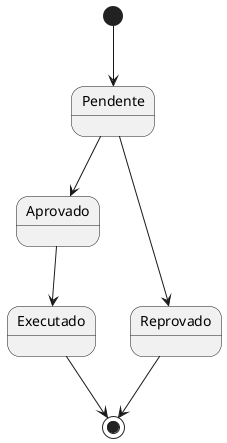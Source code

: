 @startuml workflow

[*] --> Pendente

Pendente --> Aprovado
Pendente --> Reprovado

Reprovado --> [*]

Aprovado --> Executado
Executado --> [*]


@enduml
